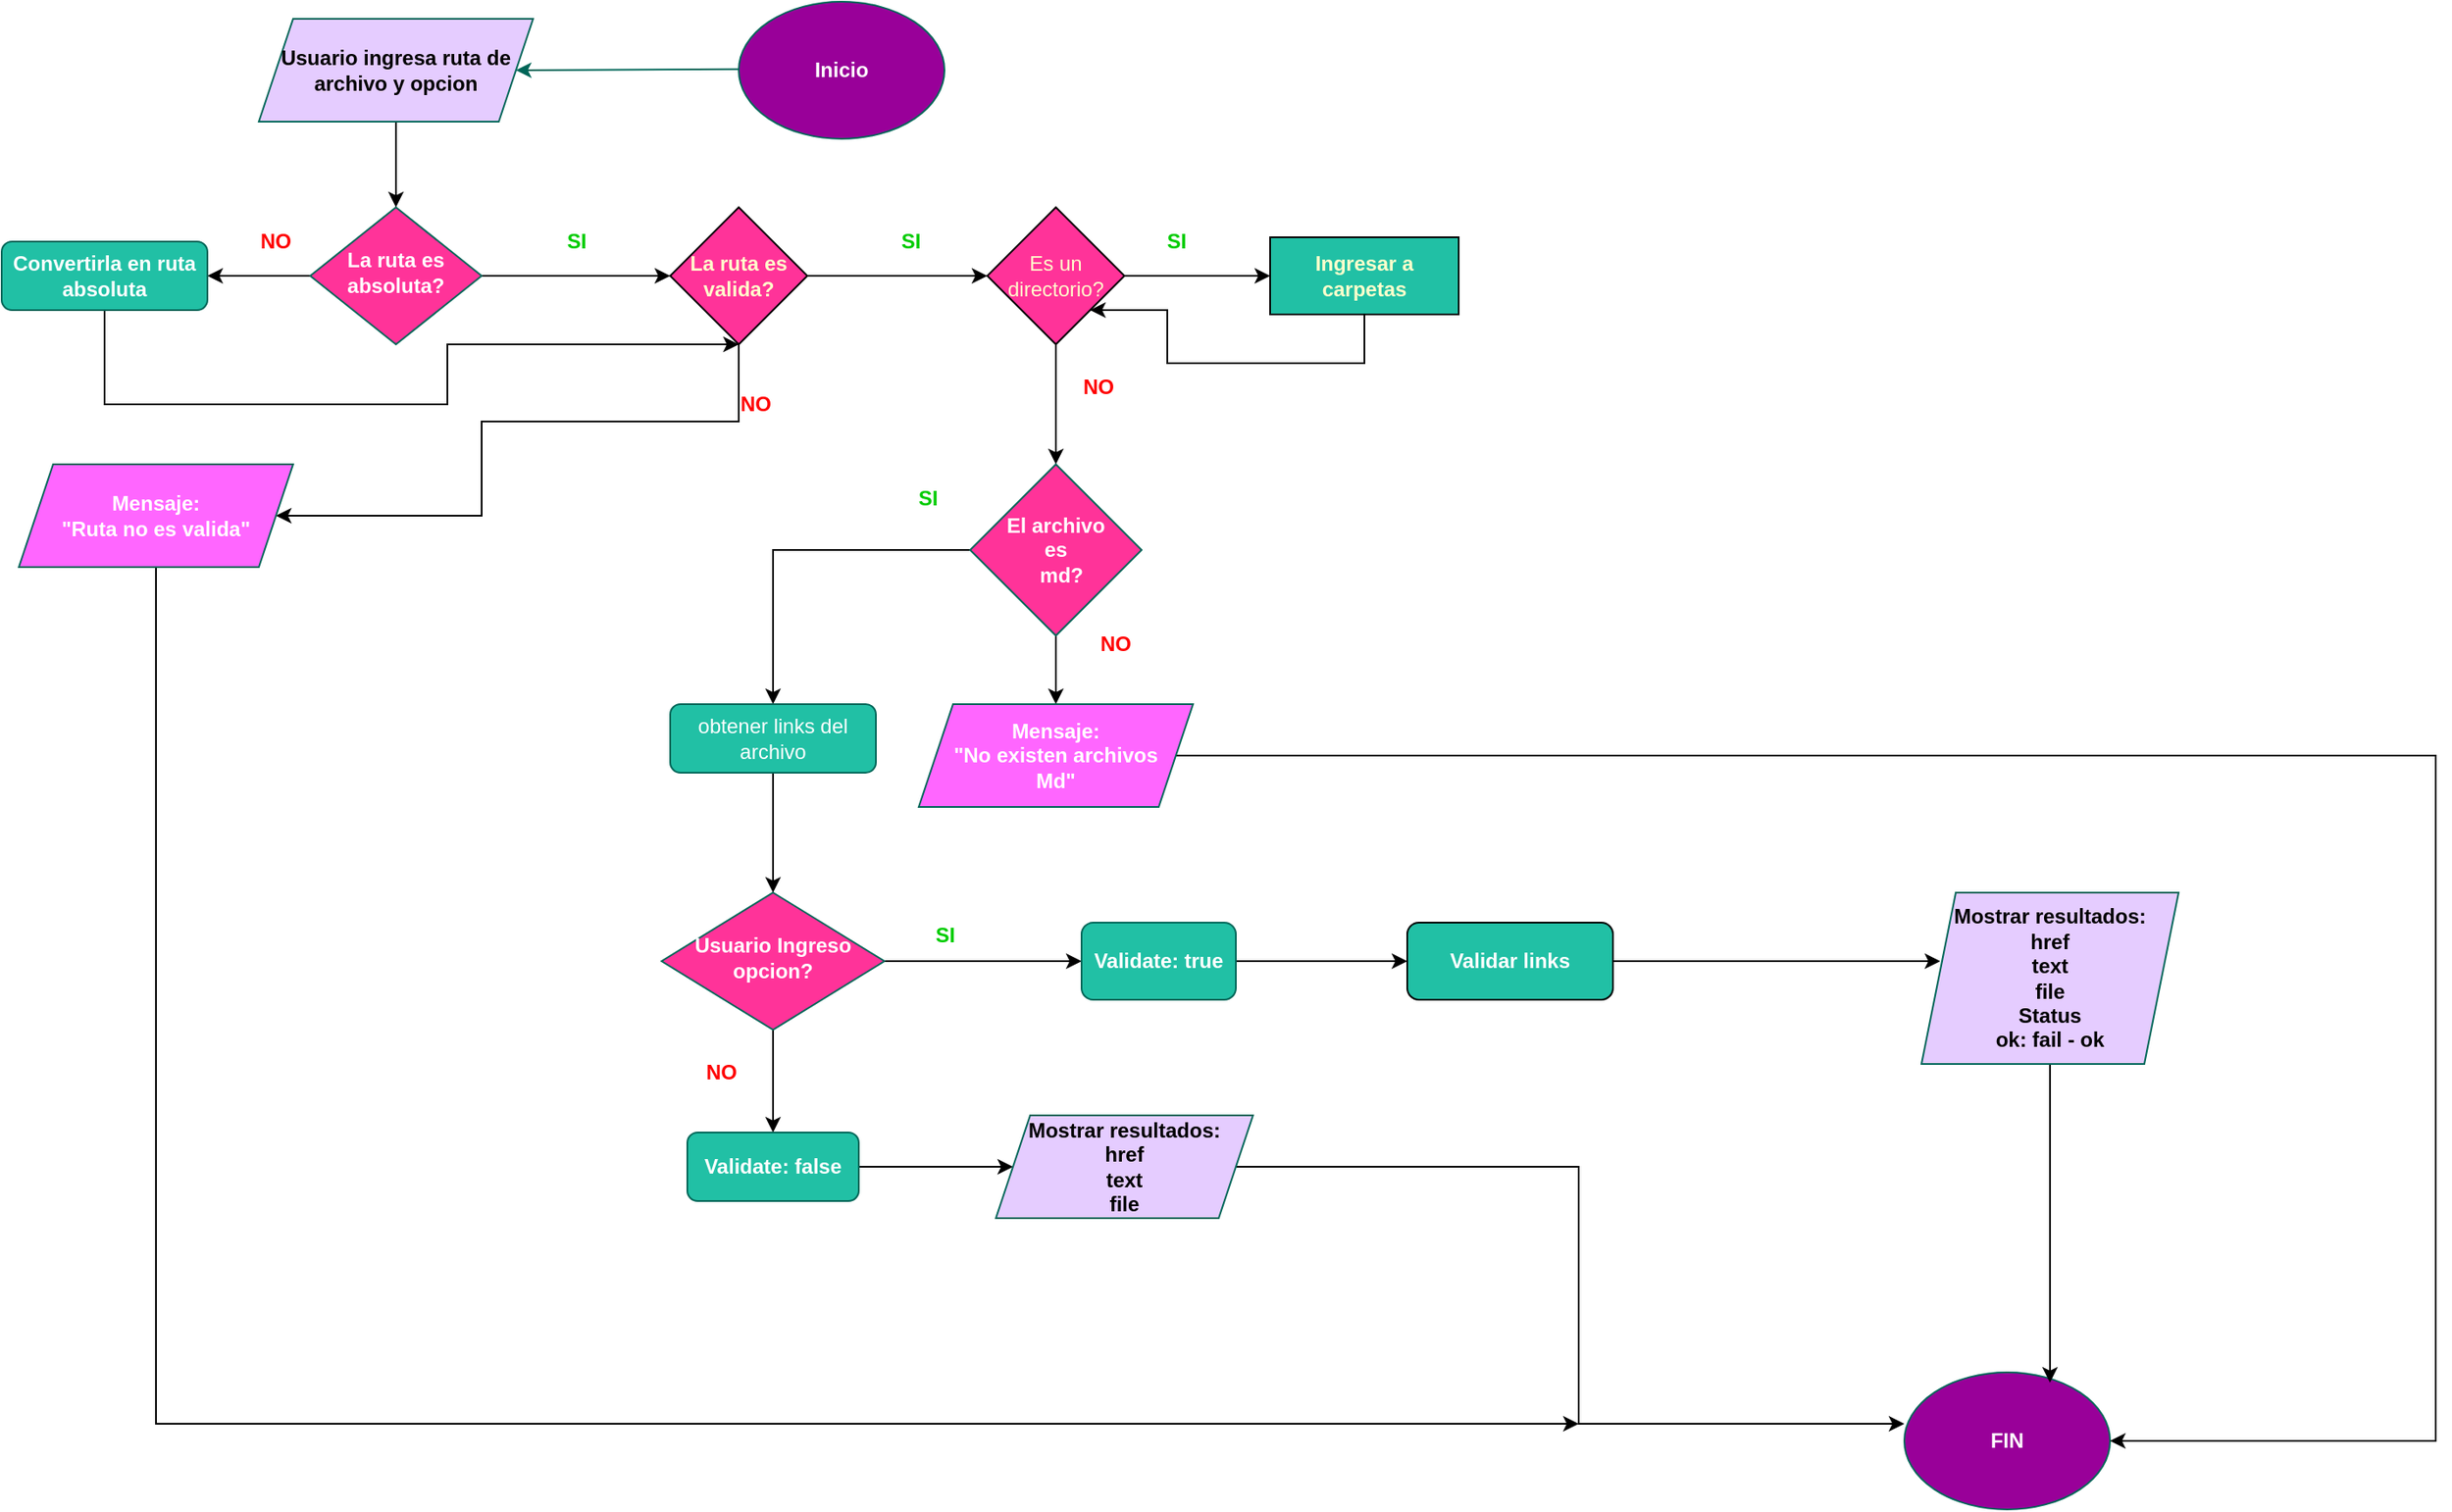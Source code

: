 <mxfile version="18.0.2" type="github">
  <diagram id="C5RBs43oDa-KdzZeNtuy" name="Page-1">
    <mxGraphModel dx="1935" dy="474" grid="1" gridSize="10" guides="1" tooltips="1" connect="1" arrows="1" fold="1" page="1" pageScale="1" pageWidth="827" pageHeight="1169" math="0" shadow="0">
      <root>
        <mxCell id="WIyWlLk6GJQsqaUBKTNV-0" />
        <mxCell id="WIyWlLk6GJQsqaUBKTNV-1" parent="WIyWlLk6GJQsqaUBKTNV-0" />
        <mxCell id="5hdRpkaPI0aYfvq-8GOf-4" style="edgeStyle=orthogonalEdgeStyle;rounded=0;orthogonalLoop=1;jettySize=auto;html=1;entryX=1;entryY=0.5;entryDx=0;entryDy=0;" parent="WIyWlLk6GJQsqaUBKTNV-1" source="bsvvh34VxFHOaRpJ6XTc-54" target="bsvvh34VxFHOaRpJ6XTc-55" edge="1">
          <mxGeometry relative="1" as="geometry" />
        </mxCell>
        <mxCell id="5hdRpkaPI0aYfvq-8GOf-12" style="edgeStyle=orthogonalEdgeStyle;rounded=0;orthogonalLoop=1;jettySize=auto;html=1;entryX=0;entryY=0.5;entryDx=0;entryDy=0;" parent="WIyWlLk6GJQsqaUBKTNV-1" source="bsvvh34VxFHOaRpJ6XTc-54" target="5hdRpkaPI0aYfvq-8GOf-9" edge="1">
          <mxGeometry relative="1" as="geometry" />
        </mxCell>
        <mxCell id="bsvvh34VxFHOaRpJ6XTc-54" value="La ruta es absoluta?" style="rhombus;whiteSpace=wrap;html=1;shadow=0;fontFamily=Helvetica;fontSize=12;align=center;strokeWidth=1;spacing=6;spacingTop=-4;fillColor=#FF3399;strokeColor=#006658;fontColor=#FFFFFF;fontStyle=1" parent="WIyWlLk6GJQsqaUBKTNV-1" vertex="1">
          <mxGeometry x="-530" y="160" width="100" height="80" as="geometry" />
        </mxCell>
        <mxCell id="5hdRpkaPI0aYfvq-8GOf-45" style="edgeStyle=orthogonalEdgeStyle;rounded=0;orthogonalLoop=1;jettySize=auto;html=1;entryX=0.5;entryY=1;entryDx=0;entryDy=0;" parent="WIyWlLk6GJQsqaUBKTNV-1" source="bsvvh34VxFHOaRpJ6XTc-55" target="5hdRpkaPI0aYfvq-8GOf-9" edge="1">
          <mxGeometry relative="1" as="geometry">
            <mxPoint x="-620" y="330" as="targetPoint" />
            <Array as="points">
              <mxPoint x="-650" y="275" />
              <mxPoint x="-450" y="275" />
              <mxPoint x="-450" y="240" />
            </Array>
          </mxGeometry>
        </mxCell>
        <mxCell id="bsvvh34VxFHOaRpJ6XTc-55" value="Convertirla en ruta absoluta" style="rounded=1;whiteSpace=wrap;html=1;fontSize=12;glass=0;strokeWidth=1;shadow=0;fillColor=#21C0A5;strokeColor=#006658;fontColor=#FFFFFF;fontStyle=1" parent="WIyWlLk6GJQsqaUBKTNV-1" vertex="1">
          <mxGeometry x="-710" y="180" width="120" height="40" as="geometry" />
        </mxCell>
        <mxCell id="5hdRpkaPI0aYfvq-8GOf-1" style="edgeStyle=orthogonalEdgeStyle;rounded=0;orthogonalLoop=1;jettySize=auto;html=1;entryX=0.5;entryY=0;entryDx=0;entryDy=0;" parent="WIyWlLk6GJQsqaUBKTNV-1" source="bsvvh34VxFHOaRpJ6XTc-57" target="bsvvh34VxFHOaRpJ6XTc-54" edge="1">
          <mxGeometry relative="1" as="geometry" />
        </mxCell>
        <mxCell id="bsvvh34VxFHOaRpJ6XTc-57" value="&lt;font color=&quot;#000000&quot;&gt;Usuario ingresa ruta de archivo&amp;nbsp;y opcion&lt;/font&gt;" style="shape=parallelogram;perimeter=parallelogramPerimeter;whiteSpace=wrap;html=1;fixedSize=1;fillColor=#E5CCFF;strokeColor=#006658;fontColor=#FFFFFF;fontStyle=1" parent="WIyWlLk6GJQsqaUBKTNV-1" vertex="1">
          <mxGeometry x="-560" y="50" width="160" height="60" as="geometry" />
        </mxCell>
        <mxCell id="5hdRpkaPI0aYfvq-8GOf-36" style="edgeStyle=orthogonalEdgeStyle;rounded=0;orthogonalLoop=1;jettySize=auto;html=1;entryX=0;entryY=0.5;entryDx=0;entryDy=0;" parent="WIyWlLk6GJQsqaUBKTNV-1" source="bsvvh34VxFHOaRpJ6XTc-59" target="bsvvh34VxFHOaRpJ6XTc-72" edge="1">
          <mxGeometry relative="1" as="geometry" />
        </mxCell>
        <mxCell id="5hdRpkaPI0aYfvq-8GOf-37" style="edgeStyle=orthogonalEdgeStyle;rounded=0;orthogonalLoop=1;jettySize=auto;html=1;exitX=0.5;exitY=1;exitDx=0;exitDy=0;entryX=0.5;entryY=0;entryDx=0;entryDy=0;" parent="WIyWlLk6GJQsqaUBKTNV-1" source="bsvvh34VxFHOaRpJ6XTc-59" target="bsvvh34VxFHOaRpJ6XTc-71" edge="1">
          <mxGeometry relative="1" as="geometry" />
        </mxCell>
        <mxCell id="bsvvh34VxFHOaRpJ6XTc-59" value="Usuario Ingreso opcion?" style="rhombus;whiteSpace=wrap;html=1;shadow=0;fontFamily=Helvetica;fontSize=12;align=center;strokeWidth=1;spacing=6;spacingTop=-4;fillColor=#FF3399;strokeColor=#006658;fontColor=#FFFFFF;fontStyle=1" parent="WIyWlLk6GJQsqaUBKTNV-1" vertex="1">
          <mxGeometry x="-325" y="560" width="130" height="80" as="geometry" />
        </mxCell>
        <mxCell id="5hdRpkaPI0aYfvq-8GOf-51" style="edgeStyle=orthogonalEdgeStyle;rounded=0;orthogonalLoop=1;jettySize=auto;html=1;entryX=0;entryY=0.5;entryDx=0;entryDy=0;" parent="WIyWlLk6GJQsqaUBKTNV-1" source="bsvvh34VxFHOaRpJ6XTc-71" target="5hdRpkaPI0aYfvq-8GOf-49" edge="1">
          <mxGeometry relative="1" as="geometry" />
        </mxCell>
        <mxCell id="bsvvh34VxFHOaRpJ6XTc-71" value="Validate: false" style="rounded=1;whiteSpace=wrap;html=1;fillColor=#21C0A5;strokeColor=#006658;fontColor=#FFFFFF;fontStyle=1" parent="WIyWlLk6GJQsqaUBKTNV-1" vertex="1">
          <mxGeometry x="-310" y="700" width="100" height="40" as="geometry" />
        </mxCell>
        <mxCell id="5hdRpkaPI0aYfvq-8GOf-41" style="edgeStyle=orthogonalEdgeStyle;rounded=0;orthogonalLoop=1;jettySize=auto;html=1;entryX=0;entryY=0.5;entryDx=0;entryDy=0;" parent="WIyWlLk6GJQsqaUBKTNV-1" source="bsvvh34VxFHOaRpJ6XTc-72" target="5hdRpkaPI0aYfvq-8GOf-40" edge="1">
          <mxGeometry relative="1" as="geometry" />
        </mxCell>
        <mxCell id="bsvvh34VxFHOaRpJ6XTc-72" value="Validate: true" style="rounded=1;whiteSpace=wrap;html=1;fillColor=#21C0A5;strokeColor=#006658;fontColor=#FFFFFF;fontStyle=1" parent="WIyWlLk6GJQsqaUBKTNV-1" vertex="1">
          <mxGeometry x="-80" y="577.5" width="90" height="45" as="geometry" />
        </mxCell>
        <mxCell id="5hdRpkaPI0aYfvq-8GOf-44" style="edgeStyle=orthogonalEdgeStyle;rounded=0;orthogonalLoop=1;jettySize=auto;html=1;entryX=0;entryY=0.375;entryDx=0;entryDy=0;entryPerimeter=0;exitX=1;exitY=0.5;exitDx=0;exitDy=0;" parent="WIyWlLk6GJQsqaUBKTNV-1" source="5hdRpkaPI0aYfvq-8GOf-49" target="bsvvh34VxFHOaRpJ6XTc-97" edge="1">
          <mxGeometry relative="1" as="geometry">
            <mxPoint x="170" y="720" as="sourcePoint" />
          </mxGeometry>
        </mxCell>
        <mxCell id="bsvvh34VxFHOaRpJ6XTc-93" value="Inicio" style="ellipse;whiteSpace=wrap;html=1;fillColor=#990099;strokeColor=#006658;fontColor=#FFFFFF;fontStyle=1" parent="WIyWlLk6GJQsqaUBKTNV-1" vertex="1">
          <mxGeometry x="-280" y="40" width="120" height="80" as="geometry" />
        </mxCell>
        <mxCell id="bsvvh34VxFHOaRpJ6XTc-94" value="" style="endArrow=classic;html=1;rounded=0;entryX=1;entryY=0.5;entryDx=0;entryDy=0;strokeColor=#006658;fontColor=#5C5C5C;" parent="WIyWlLk6GJQsqaUBKTNV-1" target="bsvvh34VxFHOaRpJ6XTc-57" edge="1">
          <mxGeometry width="50" height="50" relative="1" as="geometry">
            <mxPoint x="-280" y="79.33" as="sourcePoint" />
            <mxPoint x="-390" y="79.33" as="targetPoint" />
          </mxGeometry>
        </mxCell>
        <mxCell id="bsvvh34VxFHOaRpJ6XTc-115" value="&lt;font color=&quot;#ff0000&quot;&gt;NO&lt;/font&gt;" style="text;html=1;strokeColor=none;fillColor=none;align=center;verticalAlign=middle;whiteSpace=wrap;rounded=0;fontColor=#5C5C5C;fontStyle=1" parent="WIyWlLk6GJQsqaUBKTNV-1" vertex="1">
          <mxGeometry x="-100" y="250" width="60" height="30" as="geometry" />
        </mxCell>
        <mxCell id="bsvvh34VxFHOaRpJ6XTc-97" value="FIN" style="ellipse;whiteSpace=wrap;html=1;fillColor=#990099;strokeColor=#006658;fontColor=#FFFFFF;fontStyle=1" parent="WIyWlLk6GJQsqaUBKTNV-1" vertex="1">
          <mxGeometry x="400" y="840" width="120" height="80" as="geometry" />
        </mxCell>
        <mxCell id="5hdRpkaPI0aYfvq-8GOf-5" value="&lt;font color=&quot;#ff0000&quot;&gt;NO&lt;/font&gt;" style="text;html=1;strokeColor=none;fillColor=none;align=center;verticalAlign=middle;whiteSpace=wrap;rounded=0;fontColor=#5C5C5C;fontStyle=1" parent="WIyWlLk6GJQsqaUBKTNV-1" vertex="1">
          <mxGeometry x="-580" y="165" width="60" height="30" as="geometry" />
        </mxCell>
        <mxCell id="5hdRpkaPI0aYfvq-8GOf-14" style="edgeStyle=orthogonalEdgeStyle;rounded=0;orthogonalLoop=1;jettySize=auto;html=1;entryX=0;entryY=0.5;entryDx=0;entryDy=0;" parent="WIyWlLk6GJQsqaUBKTNV-1" source="5hdRpkaPI0aYfvq-8GOf-9" target="5hdRpkaPI0aYfvq-8GOf-10" edge="1">
          <mxGeometry relative="1" as="geometry" />
        </mxCell>
        <mxCell id="5hdRpkaPI0aYfvq-8GOf-57" style="edgeStyle=orthogonalEdgeStyle;rounded=0;orthogonalLoop=1;jettySize=auto;html=1;fontColor=#FFFFff;" parent="WIyWlLk6GJQsqaUBKTNV-1" source="5hdRpkaPI0aYfvq-8GOf-9" target="5hdRpkaPI0aYfvq-8GOf-56" edge="1">
          <mxGeometry relative="1" as="geometry">
            <mxPoint x="-320" y="350" as="targetPoint" />
            <Array as="points">
              <mxPoint x="-280" y="285" />
              <mxPoint x="-430" y="285" />
              <mxPoint x="-430" y="340" />
            </Array>
          </mxGeometry>
        </mxCell>
        <mxCell id="5hdRpkaPI0aYfvq-8GOf-9" value="&lt;b&gt;&lt;font color=&quot;#ffffcc&quot;&gt;La ruta es valida?&lt;/font&gt;&lt;/b&gt;" style="rhombus;whiteSpace=wrap;html=1;fillColor=#FF3399;" parent="WIyWlLk6GJQsqaUBKTNV-1" vertex="1">
          <mxGeometry x="-320" y="160" width="80" height="80" as="geometry" />
        </mxCell>
        <mxCell id="5hdRpkaPI0aYfvq-8GOf-17" style="edgeStyle=orthogonalEdgeStyle;rounded=0;orthogonalLoop=1;jettySize=auto;html=1;exitX=1;exitY=0.5;exitDx=0;exitDy=0;entryX=0;entryY=0.5;entryDx=0;entryDy=0;" parent="WIyWlLk6GJQsqaUBKTNV-1" source="5hdRpkaPI0aYfvq-8GOf-10" target="5hdRpkaPI0aYfvq-8GOf-18" edge="1">
          <mxGeometry relative="1" as="geometry">
            <mxPoint x="12.63" y="200.015" as="targetPoint" />
          </mxGeometry>
        </mxCell>
        <mxCell id="5hdRpkaPI0aYfvq-8GOf-20" style="edgeStyle=orthogonalEdgeStyle;rounded=0;orthogonalLoop=1;jettySize=auto;html=1;entryX=0.5;entryY=0;entryDx=0;entryDy=0;" parent="WIyWlLk6GJQsqaUBKTNV-1" source="5hdRpkaPI0aYfvq-8GOf-10" target="5hdRpkaPI0aYfvq-8GOf-19" edge="1">
          <mxGeometry relative="1" as="geometry" />
        </mxCell>
        <mxCell id="5hdRpkaPI0aYfvq-8GOf-10" value="&lt;font color=&quot;#ffffcc&quot;&gt;Es un directorio?&lt;/font&gt;" style="rhombus;whiteSpace=wrap;html=1;fillColor=#FF3399;" parent="WIyWlLk6GJQsqaUBKTNV-1" vertex="1">
          <mxGeometry x="-135" y="160" width="80" height="80" as="geometry" />
        </mxCell>
        <mxCell id="5hdRpkaPI0aYfvq-8GOf-13" value="&lt;font color=&quot;#00cc00&quot;&gt;SI&lt;/font&gt;" style="text;html=1;align=center;verticalAlign=middle;resizable=0;points=[];autosize=1;strokeColor=none;fillColor=none;fontColor=#5C5C5C;fontStyle=1" parent="WIyWlLk6GJQsqaUBKTNV-1" vertex="1">
          <mxGeometry x="-390" y="170" width="30" height="20" as="geometry" />
        </mxCell>
        <mxCell id="5hdRpkaPI0aYfvq-8GOf-15" value="&lt;font color=&quot;#00cc00&quot; style=&quot;&quot;&gt;SI&lt;/font&gt;" style="text;html=1;align=center;verticalAlign=middle;resizable=0;points=[];autosize=1;strokeColor=none;fillColor=none;fontColor=#5C5C5C;fontStyle=1" parent="WIyWlLk6GJQsqaUBKTNV-1" vertex="1">
          <mxGeometry x="-195" y="170" width="30" height="20" as="geometry" />
        </mxCell>
        <mxCell id="yu-PUeWL32FFORVRW1t_-9" style="edgeStyle=orthogonalEdgeStyle;rounded=0;orthogonalLoop=1;jettySize=auto;html=1;entryX=1;entryY=1;entryDx=0;entryDy=0;" edge="1" parent="WIyWlLk6GJQsqaUBKTNV-1" source="5hdRpkaPI0aYfvq-8GOf-18" target="5hdRpkaPI0aYfvq-8GOf-10">
          <mxGeometry relative="1" as="geometry">
            <mxPoint x="40" y="280" as="targetPoint" />
            <Array as="points">
              <mxPoint x="85" y="251" />
              <mxPoint x="-30" y="251" />
              <mxPoint x="-30" y="220" />
            </Array>
          </mxGeometry>
        </mxCell>
        <mxCell id="5hdRpkaPI0aYfvq-8GOf-18" value="&lt;font color=&quot;#ffffcc&quot;&gt;&lt;b&gt;Ingresar a carpetas&lt;/b&gt;&lt;/font&gt;" style="rounded=0;whiteSpace=wrap;html=1;fillColor=#21C0A5;" parent="WIyWlLk6GJQsqaUBKTNV-1" vertex="1">
          <mxGeometry x="30" y="177.5" width="110" height="45" as="geometry" />
        </mxCell>
        <mxCell id="5hdRpkaPI0aYfvq-8GOf-22" style="edgeStyle=orthogonalEdgeStyle;rounded=0;orthogonalLoop=1;jettySize=auto;html=1;exitX=0;exitY=0.5;exitDx=0;exitDy=0;entryX=0.5;entryY=0;entryDx=0;entryDy=0;" parent="WIyWlLk6GJQsqaUBKTNV-1" source="5hdRpkaPI0aYfvq-8GOf-19" edge="1" target="5hdRpkaPI0aYfvq-8GOf-31">
          <mxGeometry relative="1" as="geometry">
            <mxPoint x="-225" y="350" as="targetPoint" />
          </mxGeometry>
        </mxCell>
        <mxCell id="5hdRpkaPI0aYfvq-8GOf-47" style="edgeStyle=orthogonalEdgeStyle;rounded=0;orthogonalLoop=1;jettySize=auto;html=1;entryX=0.5;entryY=0;entryDx=0;entryDy=0;" parent="WIyWlLk6GJQsqaUBKTNV-1" source="5hdRpkaPI0aYfvq-8GOf-19" target="5hdRpkaPI0aYfvq-8GOf-24" edge="1">
          <mxGeometry relative="1" as="geometry" />
        </mxCell>
        <mxCell id="5hdRpkaPI0aYfvq-8GOf-19" value="El archivo &lt;br&gt;es&lt;br&gt;&amp;nbsp; md?" style="rhombus;whiteSpace=wrap;html=1;fillColor=#FF3399;strokeColor=#006658;fontColor=#FFFFFF;fontStyle=1" parent="WIyWlLk6GJQsqaUBKTNV-1" vertex="1">
          <mxGeometry x="-145" y="310" width="100" height="100" as="geometry" />
        </mxCell>
        <mxCell id="5hdRpkaPI0aYfvq-8GOf-21" value="&lt;font color=&quot;#00cc00&quot;&gt;SI&lt;/font&gt;" style="text;html=1;align=center;verticalAlign=middle;resizable=0;points=[];autosize=1;strokeColor=none;fillColor=none;fontColor=#5C5C5C;fontStyle=1" parent="WIyWlLk6GJQsqaUBKTNV-1" vertex="1">
          <mxGeometry x="-40" y="170" width="30" height="20" as="geometry" />
        </mxCell>
        <mxCell id="5hdRpkaPI0aYfvq-8GOf-23" value="&lt;font color=&quot;#00cc00&quot;&gt;SI&lt;/font&gt;" style="text;html=1;align=center;verticalAlign=middle;resizable=0;points=[];autosize=1;strokeColor=none;fillColor=none;fontColor=#5C5C5C;fontStyle=1" parent="WIyWlLk6GJQsqaUBKTNV-1" vertex="1">
          <mxGeometry x="-185" y="320" width="30" height="20" as="geometry" />
        </mxCell>
        <mxCell id="5hdRpkaPI0aYfvq-8GOf-63" style="edgeStyle=orthogonalEdgeStyle;rounded=0;orthogonalLoop=1;jettySize=auto;html=1;fontColor=#FF0000;" parent="WIyWlLk6GJQsqaUBKTNV-1" source="5hdRpkaPI0aYfvq-8GOf-24" edge="1">
          <mxGeometry relative="1" as="geometry">
            <mxPoint x="520" y="880" as="targetPoint" />
            <Array as="points">
              <mxPoint x="710" y="480" />
              <mxPoint x="710" y="880" />
            </Array>
          </mxGeometry>
        </mxCell>
        <mxCell id="5hdRpkaPI0aYfvq-8GOf-24" value="Mensaje:&lt;br&gt;&quot;No existen archivos &lt;br&gt;Md&quot;" style="shape=parallelogram;perimeter=parallelogramPerimeter;whiteSpace=wrap;html=1;fixedSize=1;fillColor=#FF66FF;strokeColor=#006658;fontColor=#FFFFFF;fontStyle=1" parent="WIyWlLk6GJQsqaUBKTNV-1" vertex="1">
          <mxGeometry x="-175" y="450" width="160" height="60" as="geometry" />
        </mxCell>
        <mxCell id="5hdRpkaPI0aYfvq-8GOf-26" value="&lt;font color=&quot;#ff0000&quot;&gt;NO&lt;/font&gt;" style="text;html=1;strokeColor=none;fillColor=none;align=center;verticalAlign=middle;whiteSpace=wrap;rounded=0;fontColor=#5C5C5C;fontStyle=1" parent="WIyWlLk6GJQsqaUBKTNV-1" vertex="1">
          <mxGeometry x="-90" y="400" width="60" height="30" as="geometry" />
        </mxCell>
        <mxCell id="5hdRpkaPI0aYfvq-8GOf-34" style="edgeStyle=orthogonalEdgeStyle;rounded=0;orthogonalLoop=1;jettySize=auto;html=1;entryX=0.5;entryY=0;entryDx=0;entryDy=0;" parent="WIyWlLk6GJQsqaUBKTNV-1" source="5hdRpkaPI0aYfvq-8GOf-31" target="bsvvh34VxFHOaRpJ6XTc-59" edge="1">
          <mxGeometry relative="1" as="geometry" />
        </mxCell>
        <mxCell id="5hdRpkaPI0aYfvq-8GOf-31" value="obtener links del archivo" style="rounded=1;whiteSpace=wrap;html=1;fontSize=12;glass=0;strokeWidth=1;shadow=0;fillColor=#21C0A5;strokeColor=#006658;fontColor=#FFFFFF;" parent="WIyWlLk6GJQsqaUBKTNV-1" vertex="1">
          <mxGeometry x="-320" y="450" width="120" height="40" as="geometry" />
        </mxCell>
        <mxCell id="5hdRpkaPI0aYfvq-8GOf-38" value="&lt;font color=&quot;#00cc00&quot;&gt;SI&lt;/font&gt;" style="text;html=1;align=center;verticalAlign=middle;resizable=0;points=[];autosize=1;strokeColor=none;fillColor=none;fontColor=#5C5C5C;fontStyle=1" parent="WIyWlLk6GJQsqaUBKTNV-1" vertex="1">
          <mxGeometry x="-175" y="575" width="30" height="20" as="geometry" />
        </mxCell>
        <mxCell id="5hdRpkaPI0aYfvq-8GOf-39" value="&lt;font color=&quot;#ff0000&quot;&gt;NO&lt;/font&gt;" style="text;html=1;strokeColor=none;fillColor=none;align=center;verticalAlign=middle;whiteSpace=wrap;rounded=0;fontColor=#5C5C5C;fontStyle=1" parent="WIyWlLk6GJQsqaUBKTNV-1" vertex="1">
          <mxGeometry x="-320" y="650" width="60" height="30" as="geometry" />
        </mxCell>
        <mxCell id="5hdRpkaPI0aYfvq-8GOf-54" style="edgeStyle=orthogonalEdgeStyle;rounded=0;orthogonalLoop=1;jettySize=auto;html=1;entryX=0.073;entryY=0.4;entryDx=0;entryDy=0;entryPerimeter=0;" parent="WIyWlLk6GJQsqaUBKTNV-1" source="5hdRpkaPI0aYfvq-8GOf-40" target="5hdRpkaPI0aYfvq-8GOf-52" edge="1">
          <mxGeometry relative="1" as="geometry" />
        </mxCell>
        <mxCell id="5hdRpkaPI0aYfvq-8GOf-40" value="&lt;font color=&quot;#ffffff&quot;&gt;&lt;b&gt;Validar links&lt;/b&gt;&lt;/font&gt;" style="rounded=1;whiteSpace=wrap;html=1;fillColor=#21C0A5;" parent="WIyWlLk6GJQsqaUBKTNV-1" vertex="1">
          <mxGeometry x="110" y="577.5" width="120" height="45" as="geometry" />
        </mxCell>
        <mxCell id="5hdRpkaPI0aYfvq-8GOf-49" value="&lt;span&gt;&lt;font color=&quot;#000000&quot;&gt;Mostrar resultados:&lt;br&gt;href&lt;br&gt;text&lt;br&gt;file&lt;/font&gt;&lt;br&gt;&lt;/span&gt;" style="shape=parallelogram;perimeter=parallelogramPerimeter;whiteSpace=wrap;html=1;fixedSize=1;fillColor=#E5CCFF;strokeColor=#006658;fontColor=#FFFFFF;fontStyle=1" parent="WIyWlLk6GJQsqaUBKTNV-1" vertex="1">
          <mxGeometry x="-130" y="690" width="150" height="60" as="geometry" />
        </mxCell>
        <mxCell id="5hdRpkaPI0aYfvq-8GOf-55" style="edgeStyle=orthogonalEdgeStyle;rounded=0;orthogonalLoop=1;jettySize=auto;html=1;entryX=0.708;entryY=0.075;entryDx=0;entryDy=0;entryPerimeter=0;" parent="WIyWlLk6GJQsqaUBKTNV-1" source="5hdRpkaPI0aYfvq-8GOf-52" target="bsvvh34VxFHOaRpJ6XTc-97" edge="1">
          <mxGeometry relative="1" as="geometry" />
        </mxCell>
        <mxCell id="5hdRpkaPI0aYfvq-8GOf-52" value="&lt;span&gt;&lt;font color=&quot;#000000&quot;&gt;Mostrar resultados:&lt;br&gt;href&lt;br&gt;text&lt;br&gt;file&lt;br&gt;Status&lt;br&gt;ok: fail - ok&lt;/font&gt;&lt;br&gt;&lt;/span&gt;" style="shape=parallelogram;perimeter=parallelogramPerimeter;whiteSpace=wrap;html=1;fixedSize=1;fillColor=#E5CCFF;strokeColor=#006658;fontColor=#FFFFFF;fontStyle=1" parent="WIyWlLk6GJQsqaUBKTNV-1" vertex="1">
          <mxGeometry x="410" y="560" width="150" height="100" as="geometry" />
        </mxCell>
        <mxCell id="5hdRpkaPI0aYfvq-8GOf-62" style="edgeStyle=orthogonalEdgeStyle;rounded=0;orthogonalLoop=1;jettySize=auto;html=1;fontColor=#FF0000;" parent="WIyWlLk6GJQsqaUBKTNV-1" source="5hdRpkaPI0aYfvq-8GOf-56" edge="1">
          <mxGeometry relative="1" as="geometry">
            <mxPoint x="210" y="870" as="targetPoint" />
            <Array as="points">
              <mxPoint x="-430" y="870" />
              <mxPoint x="180" y="870" />
            </Array>
          </mxGeometry>
        </mxCell>
        <mxCell id="5hdRpkaPI0aYfvq-8GOf-56" value="Mensaje:&lt;br&gt;&quot;Ruta no es valida&quot;" style="shape=parallelogram;perimeter=parallelogramPerimeter;whiteSpace=wrap;html=1;fixedSize=1;fillColor=#FF66FF;strokeColor=#006658;fontColor=#FFFFFF;fontStyle=1" parent="WIyWlLk6GJQsqaUBKTNV-1" vertex="1">
          <mxGeometry x="-700" y="310" width="160" height="60" as="geometry" />
        </mxCell>
        <mxCell id="5hdRpkaPI0aYfvq-8GOf-61" value="&lt;font color=&quot;#ff0000&quot;&gt;NO&lt;/font&gt;" style="text;html=1;strokeColor=none;fillColor=none;align=center;verticalAlign=middle;whiteSpace=wrap;rounded=0;fontColor=#5C5C5C;fontStyle=1" parent="WIyWlLk6GJQsqaUBKTNV-1" vertex="1">
          <mxGeometry x="-300" y="260" width="60" height="30" as="geometry" />
        </mxCell>
      </root>
    </mxGraphModel>
  </diagram>
</mxfile>
